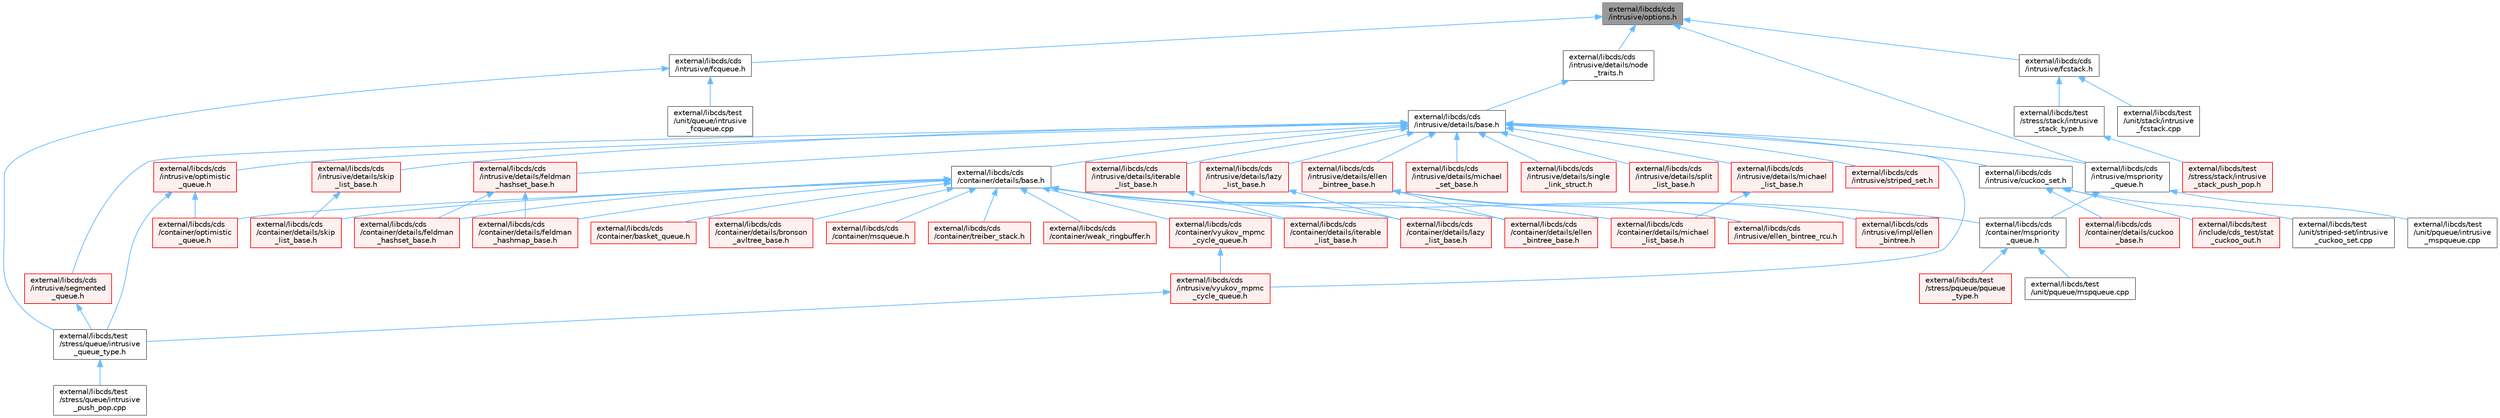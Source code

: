 digraph "external/libcds/cds/intrusive/options.h"
{
 // LATEX_PDF_SIZE
  bgcolor="transparent";
  edge [fontname=Helvetica,fontsize=10,labelfontname=Helvetica,labelfontsize=10];
  node [fontname=Helvetica,fontsize=10,shape=box,height=0.2,width=0.4];
  Node1 [id="Node000001",label="external/libcds/cds\l/intrusive/options.h",height=0.2,width=0.4,color="gray40", fillcolor="grey60", style="filled", fontcolor="black",tooltip=" "];
  Node1 -> Node2 [id="edge1_Node000001_Node000002",dir="back",color="steelblue1",style="solid",tooltip=" "];
  Node2 [id="Node000002",label="external/libcds/cds\l/intrusive/details/node\l_traits.h",height=0.2,width=0.4,color="grey40", fillcolor="white", style="filled",URL="$node__traits_8h.html",tooltip=" "];
  Node2 -> Node3 [id="edge2_Node000002_Node000003",dir="back",color="steelblue1",style="solid",tooltip=" "];
  Node3 [id="Node000003",label="external/libcds/cds\l/intrusive/details/base.h",height=0.2,width=0.4,color="grey40", fillcolor="white", style="filled",URL="$external_2libcds_2cds_2intrusive_2details_2base_8h.html",tooltip=" "];
  Node3 -> Node4 [id="edge3_Node000003_Node000004",dir="back",color="steelblue1",style="solid",tooltip=" "];
  Node4 [id="Node000004",label="external/libcds/cds\l/container/details/base.h",height=0.2,width=0.4,color="grey40", fillcolor="white", style="filled",URL="$external_2libcds_2cds_2container_2details_2base_8h.html",tooltip=" "];
  Node4 -> Node5 [id="edge4_Node000004_Node000005",dir="back",color="steelblue1",style="solid",tooltip=" "];
  Node5 [id="Node000005",label="external/libcds/cds\l/container/basket_queue.h",height=0.2,width=0.4,color="red", fillcolor="#FFF0F0", style="filled",URL="$container_2basket__queue_8h.html",tooltip=" "];
  Node4 -> Node16 [id="edge5_Node000004_Node000016",dir="back",color="steelblue1",style="solid",tooltip=" "];
  Node16 [id="Node000016",label="external/libcds/cds\l/container/details/bronson\l_avltree_base.h",height=0.2,width=0.4,color="red", fillcolor="#FFF0F0", style="filled",URL="$bronson__avltree__base_8h.html",tooltip=" "];
  Node4 -> Node37 [id="edge6_Node000004_Node000037",dir="back",color="steelblue1",style="solid",tooltip=" "];
  Node37 [id="Node000037",label="external/libcds/cds\l/container/details/ellen\l_bintree_base.h",height=0.2,width=0.4,color="red", fillcolor="#FFF0F0", style="filled",URL="$container_2details_2ellen__bintree__base_8h.html",tooltip=" "];
  Node4 -> Node82 [id="edge7_Node000004_Node000082",dir="back",color="steelblue1",style="solid",tooltip=" "];
  Node82 [id="Node000082",label="external/libcds/cds\l/container/details/feldman\l_hashmap_base.h",height=0.2,width=0.4,color="red", fillcolor="#FFF0F0", style="filled",URL="$feldman__hashmap__base_8h.html",tooltip=" "];
  Node4 -> Node103 [id="edge8_Node000004_Node000103",dir="back",color="steelblue1",style="solid",tooltip=" "];
  Node103 [id="Node000103",label="external/libcds/cds\l/container/details/feldman\l_hashset_base.h",height=0.2,width=0.4,color="red", fillcolor="#FFF0F0", style="filled",URL="$container_2details_2feldman__hashset__base_8h.html",tooltip=" "];
  Node4 -> Node123 [id="edge9_Node000004_Node000123",dir="back",color="steelblue1",style="solid",tooltip=" "];
  Node123 [id="Node000123",label="external/libcds/cds\l/container/details/iterable\l_list_base.h",height=0.2,width=0.4,color="red", fillcolor="#FFF0F0", style="filled",URL="$container_2details_2iterable__list__base_8h.html",tooltip=" "];
  Node4 -> Node190 [id="edge10_Node000004_Node000190",dir="back",color="steelblue1",style="solid",tooltip=" "];
  Node190 [id="Node000190",label="external/libcds/cds\l/container/details/lazy\l_list_base.h",height=0.2,width=0.4,color="red", fillcolor="#FFF0F0", style="filled",URL="$container_2details_2lazy__list__base_8h.html",tooltip=" "];
  Node4 -> Node239 [id="edge11_Node000004_Node000239",dir="back",color="steelblue1",style="solid",tooltip=" "];
  Node239 [id="Node000239",label="external/libcds/cds\l/container/details/michael\l_list_base.h",height=0.2,width=0.4,color="red", fillcolor="#FFF0F0", style="filled",URL="$container_2details_2michael__list__base_8h.html",tooltip=" "];
  Node4 -> Node288 [id="edge12_Node000004_Node000288",dir="back",color="steelblue1",style="solid",tooltip=" "];
  Node288 [id="Node000288",label="external/libcds/cds\l/container/details/skip\l_list_base.h",height=0.2,width=0.4,color="red", fillcolor="#FFF0F0", style="filled",URL="$container_2details_2skip__list__base_8h.html",tooltip=" "];
  Node4 -> Node330 [id="edge13_Node000004_Node000330",dir="back",color="steelblue1",style="solid",tooltip=" "];
  Node330 [id="Node000330",label="external/libcds/cds\l/container/mspriority\l_queue.h",height=0.2,width=0.4,color="grey40", fillcolor="white", style="filled",URL="$container_2mspriority__queue_8h.html",tooltip=" "];
  Node330 -> Node54 [id="edge14_Node000330_Node000054",dir="back",color="steelblue1",style="solid",tooltip=" "];
  Node54 [id="Node000054",label="external/libcds/test\l/stress/pqueue/pqueue\l_type.h",height=0.2,width=0.4,color="red", fillcolor="#FFF0F0", style="filled",URL="$pqueue__type_8h.html",tooltip=" "];
  Node330 -> Node331 [id="edge15_Node000330_Node000331",dir="back",color="steelblue1",style="solid",tooltip=" "];
  Node331 [id="Node000331",label="external/libcds/test\l/unit/pqueue/mspqueue.cpp",height=0.2,width=0.4,color="grey40", fillcolor="white", style="filled",URL="$mspqueue_8cpp.html",tooltip=" "];
  Node4 -> Node332 [id="edge16_Node000004_Node000332",dir="back",color="steelblue1",style="solid",tooltip=" "];
  Node332 [id="Node000332",label="external/libcds/cds\l/container/msqueue.h",height=0.2,width=0.4,color="red", fillcolor="#FFF0F0", style="filled",URL="$container_2msqueue_8h.html",tooltip=" "];
  Node4 -> Node338 [id="edge17_Node000004_Node000338",dir="back",color="steelblue1",style="solid",tooltip=" "];
  Node338 [id="Node000338",label="external/libcds/cds\l/container/optimistic\l_queue.h",height=0.2,width=0.4,color="red", fillcolor="#FFF0F0", style="filled",URL="$container_2optimistic__queue_8h.html",tooltip=" "];
  Node4 -> Node341 [id="edge18_Node000004_Node000341",dir="back",color="steelblue1",style="solid",tooltip=" "];
  Node341 [id="Node000341",label="external/libcds/cds\l/container/treiber_stack.h",height=0.2,width=0.4,color="red", fillcolor="#FFF0F0", style="filled",URL="$container_2treiber__stack_8h.html",tooltip=" "];
  Node4 -> Node347 [id="edge19_Node000004_Node000347",dir="back",color="steelblue1",style="solid",tooltip=" "];
  Node347 [id="Node000347",label="external/libcds/cds\l/container/vyukov_mpmc\l_cycle_queue.h",height=0.2,width=0.4,color="red", fillcolor="#FFF0F0", style="filled",URL="$container_2vyukov__mpmc__cycle__queue_8h.html",tooltip=" "];
  Node347 -> Node348 [id="edge20_Node000347_Node000348",dir="back",color="steelblue1",style="solid",tooltip=" "];
  Node348 [id="Node000348",label="external/libcds/cds\l/intrusive/vyukov_mpmc\l_cycle_queue.h",height=0.2,width=0.4,color="red", fillcolor="#FFF0F0", style="filled",URL="$intrusive_2vyukov__mpmc__cycle__queue_8h.html",tooltip=" "];
  Node348 -> Node357 [id="edge21_Node000348_Node000357",dir="back",color="steelblue1",style="solid",tooltip=" "];
  Node357 [id="Node000357",label="external/libcds/test\l/stress/queue/intrusive\l_queue_type.h",height=0.2,width=0.4,color="grey40", fillcolor="white", style="filled",URL="$intrusive__queue__type_8h.html",tooltip=" "];
  Node357 -> Node358 [id="edge22_Node000357_Node000358",dir="back",color="steelblue1",style="solid",tooltip=" "];
  Node358 [id="Node000358",label="external/libcds/test\l/stress/queue/intrusive\l_push_pop.cpp",height=0.2,width=0.4,color="grey40", fillcolor="white", style="filled",URL="$queue_2intrusive__push__pop_8cpp.html",tooltip=" "];
  Node4 -> Node446 [id="edge23_Node000004_Node000446",dir="back",color="steelblue1",style="solid",tooltip=" "];
  Node446 [id="Node000446",label="external/libcds/cds\l/container/weak_ringbuffer.h",height=0.2,width=0.4,color="red", fillcolor="#FFF0F0", style="filled",URL="$weak__ringbuffer_8h.html",tooltip=" "];
  Node3 -> Node448 [id="edge24_Node000003_Node000448",dir="back",color="steelblue1",style="solid",tooltip=" "];
  Node448 [id="Node000448",label="external/libcds/cds\l/intrusive/cuckoo_set.h",height=0.2,width=0.4,color="grey40", fillcolor="white", style="filled",URL="$intrusive_2cuckoo__set_8h.html",tooltip=" "];
  Node448 -> Node449 [id="edge25_Node000448_Node000449",dir="back",color="steelblue1",style="solid",tooltip=" "];
  Node449 [id="Node000449",label="external/libcds/cds\l/container/details/cuckoo\l_base.h",height=0.2,width=0.4,color="red", fillcolor="#FFF0F0", style="filled",URL="$cuckoo__base_8h.html",tooltip=" "];
  Node448 -> Node454 [id="edge26_Node000448_Node000454",dir="back",color="steelblue1",style="solid",tooltip=" "];
  Node454 [id="Node000454",label="external/libcds/test\l/include/cds_test/stat\l_cuckoo_out.h",height=0.2,width=0.4,color="red", fillcolor="#FFF0F0", style="filled",URL="$stat__cuckoo__out_8h.html",tooltip=" "];
  Node448 -> Node455 [id="edge27_Node000448_Node000455",dir="back",color="steelblue1",style="solid",tooltip=" "];
  Node455 [id="Node000455",label="external/libcds/test\l/unit/striped-set/intrusive\l_cuckoo_set.cpp",height=0.2,width=0.4,color="grey40", fillcolor="white", style="filled",URL="$intrusive__cuckoo__set_8cpp.html",tooltip=" "];
  Node3 -> Node456 [id="edge28_Node000003_Node000456",dir="back",color="steelblue1",style="solid",tooltip=" "];
  Node456 [id="Node000456",label="external/libcds/cds\l/intrusive/details/ellen\l_bintree_base.h",height=0.2,width=0.4,color="red", fillcolor="#FFF0F0", style="filled",URL="$intrusive_2details_2ellen__bintree__base_8h.html",tooltip=" "];
  Node456 -> Node37 [id="edge29_Node000456_Node000037",dir="back",color="steelblue1",style="solid",tooltip=" "];
  Node456 -> Node457 [id="edge30_Node000456_Node000457",dir="back",color="steelblue1",style="solid",tooltip=" "];
  Node457 [id="Node000457",label="external/libcds/cds\l/intrusive/ellen_bintree_rcu.h",height=0.2,width=0.4,color="red", fillcolor="#FFF0F0", style="filled",URL="$ellen__bintree__rcu_8h.html",tooltip=" "];
  Node456 -> Node458 [id="edge31_Node000456_Node000458",dir="back",color="steelblue1",style="solid",tooltip=" "];
  Node458 [id="Node000458",label="external/libcds/cds\l/intrusive/impl/ellen\l_bintree.h",height=0.2,width=0.4,color="red", fillcolor="#FFF0F0", style="filled",URL="$ellen__bintree_8h.html",tooltip=" "];
  Node3 -> Node462 [id="edge32_Node000003_Node000462",dir="back",color="steelblue1",style="solid",tooltip=" "];
  Node462 [id="Node000462",label="external/libcds/cds\l/intrusive/details/feldman\l_hashset_base.h",height=0.2,width=0.4,color="red", fillcolor="#FFF0F0", style="filled",URL="$intrusive_2details_2feldman__hashset__base_8h.html",tooltip=" "];
  Node462 -> Node82 [id="edge33_Node000462_Node000082",dir="back",color="steelblue1",style="solid",tooltip=" "];
  Node462 -> Node103 [id="edge34_Node000462_Node000103",dir="back",color="steelblue1",style="solid",tooltip=" "];
  Node3 -> Node472 [id="edge35_Node000003_Node000472",dir="back",color="steelblue1",style="solid",tooltip=" "];
  Node472 [id="Node000472",label="external/libcds/cds\l/intrusive/details/iterable\l_list_base.h",height=0.2,width=0.4,color="red", fillcolor="#FFF0F0", style="filled",URL="$intrusive_2details_2iterable__list__base_8h.html",tooltip=" "];
  Node472 -> Node123 [id="edge36_Node000472_Node000123",dir="back",color="steelblue1",style="solid",tooltip=" "];
  Node3 -> Node490 [id="edge37_Node000003_Node000490",dir="back",color="steelblue1",style="solid",tooltip=" "];
  Node490 [id="Node000490",label="external/libcds/cds\l/intrusive/details/lazy\l_list_base.h",height=0.2,width=0.4,color="red", fillcolor="#FFF0F0", style="filled",URL="$intrusive_2details_2lazy__list__base_8h.html",tooltip=" "];
  Node490 -> Node190 [id="edge38_Node000490_Node000190",dir="back",color="steelblue1",style="solid",tooltip=" "];
  Node3 -> Node510 [id="edge39_Node000003_Node000510",dir="back",color="steelblue1",style="solid",tooltip=" "];
  Node510 [id="Node000510",label="external/libcds/cds\l/intrusive/details/michael\l_list_base.h",height=0.2,width=0.4,color="red", fillcolor="#FFF0F0", style="filled",URL="$intrusive_2details_2michael__list__base_8h.html",tooltip=" "];
  Node510 -> Node239 [id="edge40_Node000510_Node000239",dir="back",color="steelblue1",style="solid",tooltip=" "];
  Node3 -> Node530 [id="edge41_Node000003_Node000530",dir="back",color="steelblue1",style="solid",tooltip=" "];
  Node530 [id="Node000530",label="external/libcds/cds\l/intrusive/details/michael\l_set_base.h",height=0.2,width=0.4,color="red", fillcolor="#FFF0F0", style="filled",URL="$intrusive_2details_2michael__set__base_8h.html",tooltip=" "];
  Node3 -> Node539 [id="edge42_Node000003_Node000539",dir="back",color="steelblue1",style="solid",tooltip=" "];
  Node539 [id="Node000539",label="external/libcds/cds\l/intrusive/details/single\l_link_struct.h",height=0.2,width=0.4,color="red", fillcolor="#FFF0F0", style="filled",URL="$single__link__struct_8h.html",tooltip=" "];
  Node3 -> Node558 [id="edge43_Node000003_Node000558",dir="back",color="steelblue1",style="solid",tooltip=" "];
  Node558 [id="Node000558",label="external/libcds/cds\l/intrusive/details/skip\l_list_base.h",height=0.2,width=0.4,color="red", fillcolor="#FFF0F0", style="filled",URL="$intrusive_2details_2skip__list__base_8h.html",tooltip=" "];
  Node558 -> Node288 [id="edge44_Node000558_Node000288",dir="back",color="steelblue1",style="solid",tooltip=" "];
  Node3 -> Node570 [id="edge45_Node000003_Node000570",dir="back",color="steelblue1",style="solid",tooltip=" "];
  Node570 [id="Node000570",label="external/libcds/cds\l/intrusive/details/split\l_list_base.h",height=0.2,width=0.4,color="red", fillcolor="#FFF0F0", style="filled",URL="$intrusive_2details_2split__list__base_8h.html",tooltip=" "];
  Node3 -> Node583 [id="edge46_Node000003_Node000583",dir="back",color="steelblue1",style="solid",tooltip=" "];
  Node583 [id="Node000583",label="external/libcds/cds\l/intrusive/mspriority\l_queue.h",height=0.2,width=0.4,color="grey40", fillcolor="white", style="filled",URL="$intrusive_2mspriority__queue_8h.html",tooltip=" "];
  Node583 -> Node330 [id="edge47_Node000583_Node000330",dir="back",color="steelblue1",style="solid",tooltip=" "];
  Node583 -> Node584 [id="edge48_Node000583_Node000584",dir="back",color="steelblue1",style="solid",tooltip=" "];
  Node584 [id="Node000584",label="external/libcds/test\l/unit/pqueue/intrusive\l_mspqueue.cpp",height=0.2,width=0.4,color="grey40", fillcolor="white", style="filled",URL="$intrusive__mspqueue_8cpp.html",tooltip=" "];
  Node3 -> Node585 [id="edge49_Node000003_Node000585",dir="back",color="steelblue1",style="solid",tooltip=" "];
  Node585 [id="Node000585",label="external/libcds/cds\l/intrusive/optimistic\l_queue.h",height=0.2,width=0.4,color="red", fillcolor="#FFF0F0", style="filled",URL="$intrusive_2optimistic__queue_8h.html",tooltip=" "];
  Node585 -> Node338 [id="edge50_Node000585_Node000338",dir="back",color="steelblue1",style="solid",tooltip=" "];
  Node585 -> Node357 [id="edge51_Node000585_Node000357",dir="back",color="steelblue1",style="solid",tooltip=" "];
  Node3 -> Node588 [id="edge52_Node000003_Node000588",dir="back",color="steelblue1",style="solid",tooltip=" "];
  Node588 [id="Node000588",label="external/libcds/cds\l/intrusive/segmented\l_queue.h",height=0.2,width=0.4,color="red", fillcolor="#FFF0F0", style="filled",URL="$intrusive_2segmented__queue_8h.html",tooltip=" "];
  Node588 -> Node357 [id="edge53_Node000588_Node000357",dir="back",color="steelblue1",style="solid",tooltip=" "];
  Node3 -> Node594 [id="edge54_Node000003_Node000594",dir="back",color="steelblue1",style="solid",tooltip=" "];
  Node594 [id="Node000594",label="external/libcds/cds\l/intrusive/striped_set.h",height=0.2,width=0.4,color="red", fillcolor="#FFF0F0", style="filled",URL="$intrusive_2striped__set_8h.html",tooltip=" "];
  Node3 -> Node348 [id="edge55_Node000003_Node000348",dir="back",color="steelblue1",style="solid",tooltip=" "];
  Node1 -> Node607 [id="edge56_Node000001_Node000607",dir="back",color="steelblue1",style="solid",tooltip=" "];
  Node607 [id="Node000607",label="external/libcds/cds\l/intrusive/fcqueue.h",height=0.2,width=0.4,color="grey40", fillcolor="white", style="filled",URL="$intrusive_2fcqueue_8h.html",tooltip=" "];
  Node607 -> Node357 [id="edge57_Node000607_Node000357",dir="back",color="steelblue1",style="solid",tooltip=" "];
  Node607 -> Node608 [id="edge58_Node000607_Node000608",dir="back",color="steelblue1",style="solid",tooltip=" "];
  Node608 [id="Node000608",label="external/libcds/test\l/unit/queue/intrusive\l_fcqueue.cpp",height=0.2,width=0.4,color="grey40", fillcolor="white", style="filled",URL="$intrusive__fcqueue_8cpp.html",tooltip=" "];
  Node1 -> Node609 [id="edge59_Node000001_Node000609",dir="back",color="steelblue1",style="solid",tooltip=" "];
  Node609 [id="Node000609",label="external/libcds/cds\l/intrusive/fcstack.h",height=0.2,width=0.4,color="grey40", fillcolor="white", style="filled",URL="$intrusive_2fcstack_8h.html",tooltip=" "];
  Node609 -> Node550 [id="edge60_Node000609_Node000550",dir="back",color="steelblue1",style="solid",tooltip=" "];
  Node550 [id="Node000550",label="external/libcds/test\l/stress/stack/intrusive\l_stack_type.h",height=0.2,width=0.4,color="grey40", fillcolor="white", style="filled",URL="$intrusive__stack__type_8h.html",tooltip=" "];
  Node550 -> Node551 [id="edge61_Node000550_Node000551",dir="back",color="steelblue1",style="solid",tooltip=" "];
  Node551 [id="Node000551",label="external/libcds/test\l/stress/stack/intrusive\l_stack_push_pop.h",height=0.2,width=0.4,color="red", fillcolor="#FFF0F0", style="filled",URL="$intrusive__stack__push__pop_8h.html",tooltip=" "];
  Node609 -> Node610 [id="edge62_Node000609_Node000610",dir="back",color="steelblue1",style="solid",tooltip=" "];
  Node610 [id="Node000610",label="external/libcds/test\l/unit/stack/intrusive\l_fcstack.cpp",height=0.2,width=0.4,color="grey40", fillcolor="white", style="filled",URL="$intrusive__fcstack_8cpp.html",tooltip=" "];
  Node1 -> Node583 [id="edge63_Node000001_Node000583",dir="back",color="steelblue1",style="solid",tooltip=" "];
}
